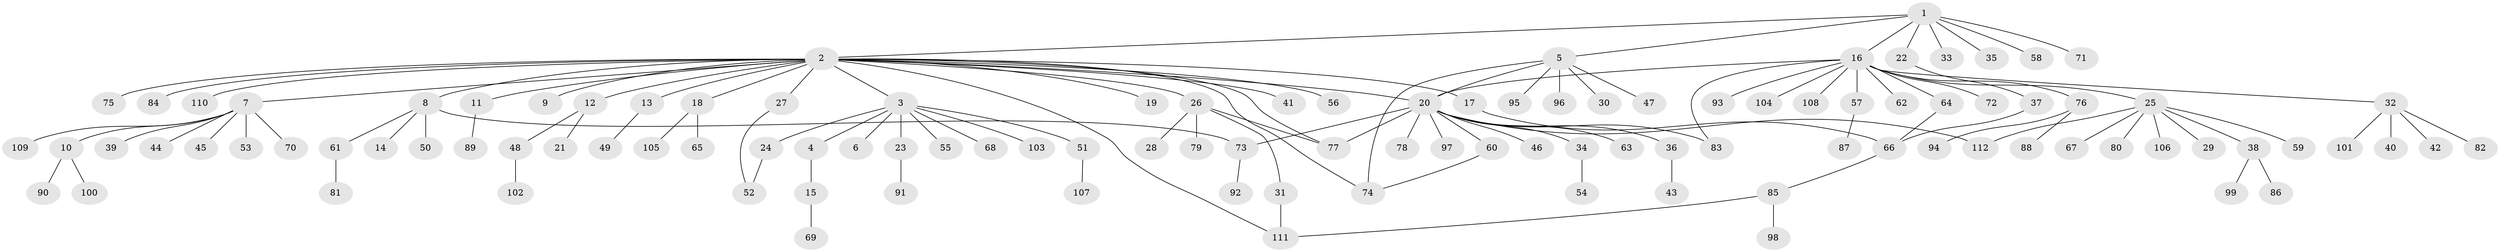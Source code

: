 // coarse degree distribution, {19: 0.011764705882352941, 20: 0.011764705882352941, 9: 0.011764705882352941, 2: 0.18823529411764706, 8: 0.011764705882352941, 1: 0.6705882352941176, 7: 0.023529411764705882, 4: 0.047058823529411764, 14: 0.011764705882352941, 5: 0.011764705882352941}
// Generated by graph-tools (version 1.1) at 2025/51/02/27/25 19:51:56]
// undirected, 112 vertices, 125 edges
graph export_dot {
graph [start="1"]
  node [color=gray90,style=filled];
  1;
  2;
  3;
  4;
  5;
  6;
  7;
  8;
  9;
  10;
  11;
  12;
  13;
  14;
  15;
  16;
  17;
  18;
  19;
  20;
  21;
  22;
  23;
  24;
  25;
  26;
  27;
  28;
  29;
  30;
  31;
  32;
  33;
  34;
  35;
  36;
  37;
  38;
  39;
  40;
  41;
  42;
  43;
  44;
  45;
  46;
  47;
  48;
  49;
  50;
  51;
  52;
  53;
  54;
  55;
  56;
  57;
  58;
  59;
  60;
  61;
  62;
  63;
  64;
  65;
  66;
  67;
  68;
  69;
  70;
  71;
  72;
  73;
  74;
  75;
  76;
  77;
  78;
  79;
  80;
  81;
  82;
  83;
  84;
  85;
  86;
  87;
  88;
  89;
  90;
  91;
  92;
  93;
  94;
  95;
  96;
  97;
  98;
  99;
  100;
  101;
  102;
  103;
  104;
  105;
  106;
  107;
  108;
  109;
  110;
  111;
  112;
  1 -- 2;
  1 -- 5;
  1 -- 16;
  1 -- 22;
  1 -- 33;
  1 -- 35;
  1 -- 58;
  1 -- 71;
  2 -- 3;
  2 -- 7;
  2 -- 8;
  2 -- 9;
  2 -- 11;
  2 -- 12;
  2 -- 13;
  2 -- 17;
  2 -- 18;
  2 -- 19;
  2 -- 20;
  2 -- 26;
  2 -- 27;
  2 -- 41;
  2 -- 56;
  2 -- 74;
  2 -- 75;
  2 -- 77;
  2 -- 84;
  2 -- 110;
  2 -- 111;
  3 -- 4;
  3 -- 6;
  3 -- 23;
  3 -- 24;
  3 -- 51;
  3 -- 55;
  3 -- 68;
  3 -- 103;
  4 -- 15;
  5 -- 20;
  5 -- 30;
  5 -- 47;
  5 -- 74;
  5 -- 95;
  5 -- 96;
  7 -- 10;
  7 -- 39;
  7 -- 44;
  7 -- 45;
  7 -- 53;
  7 -- 70;
  7 -- 109;
  8 -- 14;
  8 -- 50;
  8 -- 61;
  8 -- 73;
  10 -- 90;
  10 -- 100;
  11 -- 89;
  12 -- 21;
  12 -- 48;
  13 -- 49;
  15 -- 69;
  16 -- 20;
  16 -- 25;
  16 -- 32;
  16 -- 57;
  16 -- 62;
  16 -- 64;
  16 -- 72;
  16 -- 76;
  16 -- 83;
  16 -- 93;
  16 -- 104;
  16 -- 108;
  17 -- 66;
  18 -- 65;
  18 -- 105;
  20 -- 34;
  20 -- 36;
  20 -- 46;
  20 -- 60;
  20 -- 63;
  20 -- 73;
  20 -- 77;
  20 -- 78;
  20 -- 83;
  20 -- 97;
  20 -- 112;
  22 -- 37;
  23 -- 91;
  24 -- 52;
  25 -- 29;
  25 -- 38;
  25 -- 59;
  25 -- 67;
  25 -- 80;
  25 -- 106;
  25 -- 112;
  26 -- 28;
  26 -- 31;
  26 -- 77;
  26 -- 79;
  27 -- 52;
  31 -- 111;
  32 -- 40;
  32 -- 42;
  32 -- 82;
  32 -- 101;
  34 -- 54;
  36 -- 43;
  37 -- 66;
  38 -- 86;
  38 -- 99;
  48 -- 102;
  51 -- 107;
  57 -- 87;
  60 -- 74;
  61 -- 81;
  64 -- 66;
  66 -- 85;
  73 -- 92;
  76 -- 88;
  76 -- 94;
  85 -- 98;
  85 -- 111;
}
